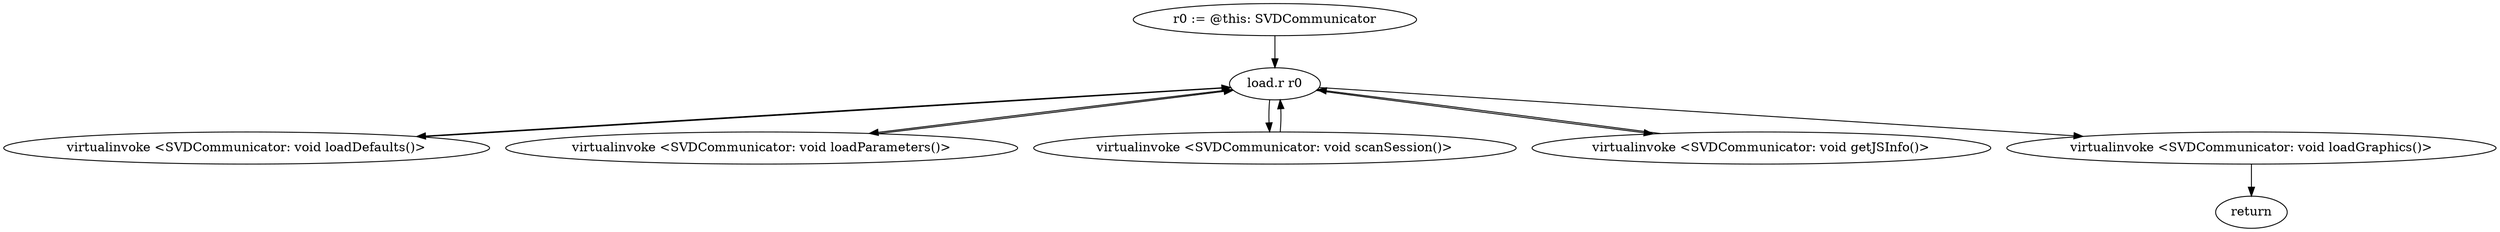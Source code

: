 digraph "" {
    "r0 := @this: SVDCommunicator"
    "load.r r0"
    "r0 := @this: SVDCommunicator"->"load.r r0";
    "virtualinvoke <SVDCommunicator: void loadDefaults()>"
    "load.r r0"->"virtualinvoke <SVDCommunicator: void loadDefaults()>";
    "virtualinvoke <SVDCommunicator: void loadDefaults()>"->"load.r r0";
    "virtualinvoke <SVDCommunicator: void loadParameters()>"
    "load.r r0"->"virtualinvoke <SVDCommunicator: void loadParameters()>";
    "virtualinvoke <SVDCommunicator: void loadParameters()>"->"load.r r0";
    "virtualinvoke <SVDCommunicator: void scanSession()>"
    "load.r r0"->"virtualinvoke <SVDCommunicator: void scanSession()>";
    "virtualinvoke <SVDCommunicator: void scanSession()>"->"load.r r0";
    "virtualinvoke <SVDCommunicator: void getJSInfo()>"
    "load.r r0"->"virtualinvoke <SVDCommunicator: void getJSInfo()>";
    "virtualinvoke <SVDCommunicator: void getJSInfo()>"->"load.r r0";
    "virtualinvoke <SVDCommunicator: void loadGraphics()>"
    "load.r r0"->"virtualinvoke <SVDCommunicator: void loadGraphics()>";
    "return"
    "virtualinvoke <SVDCommunicator: void loadGraphics()>"->"return";
}
